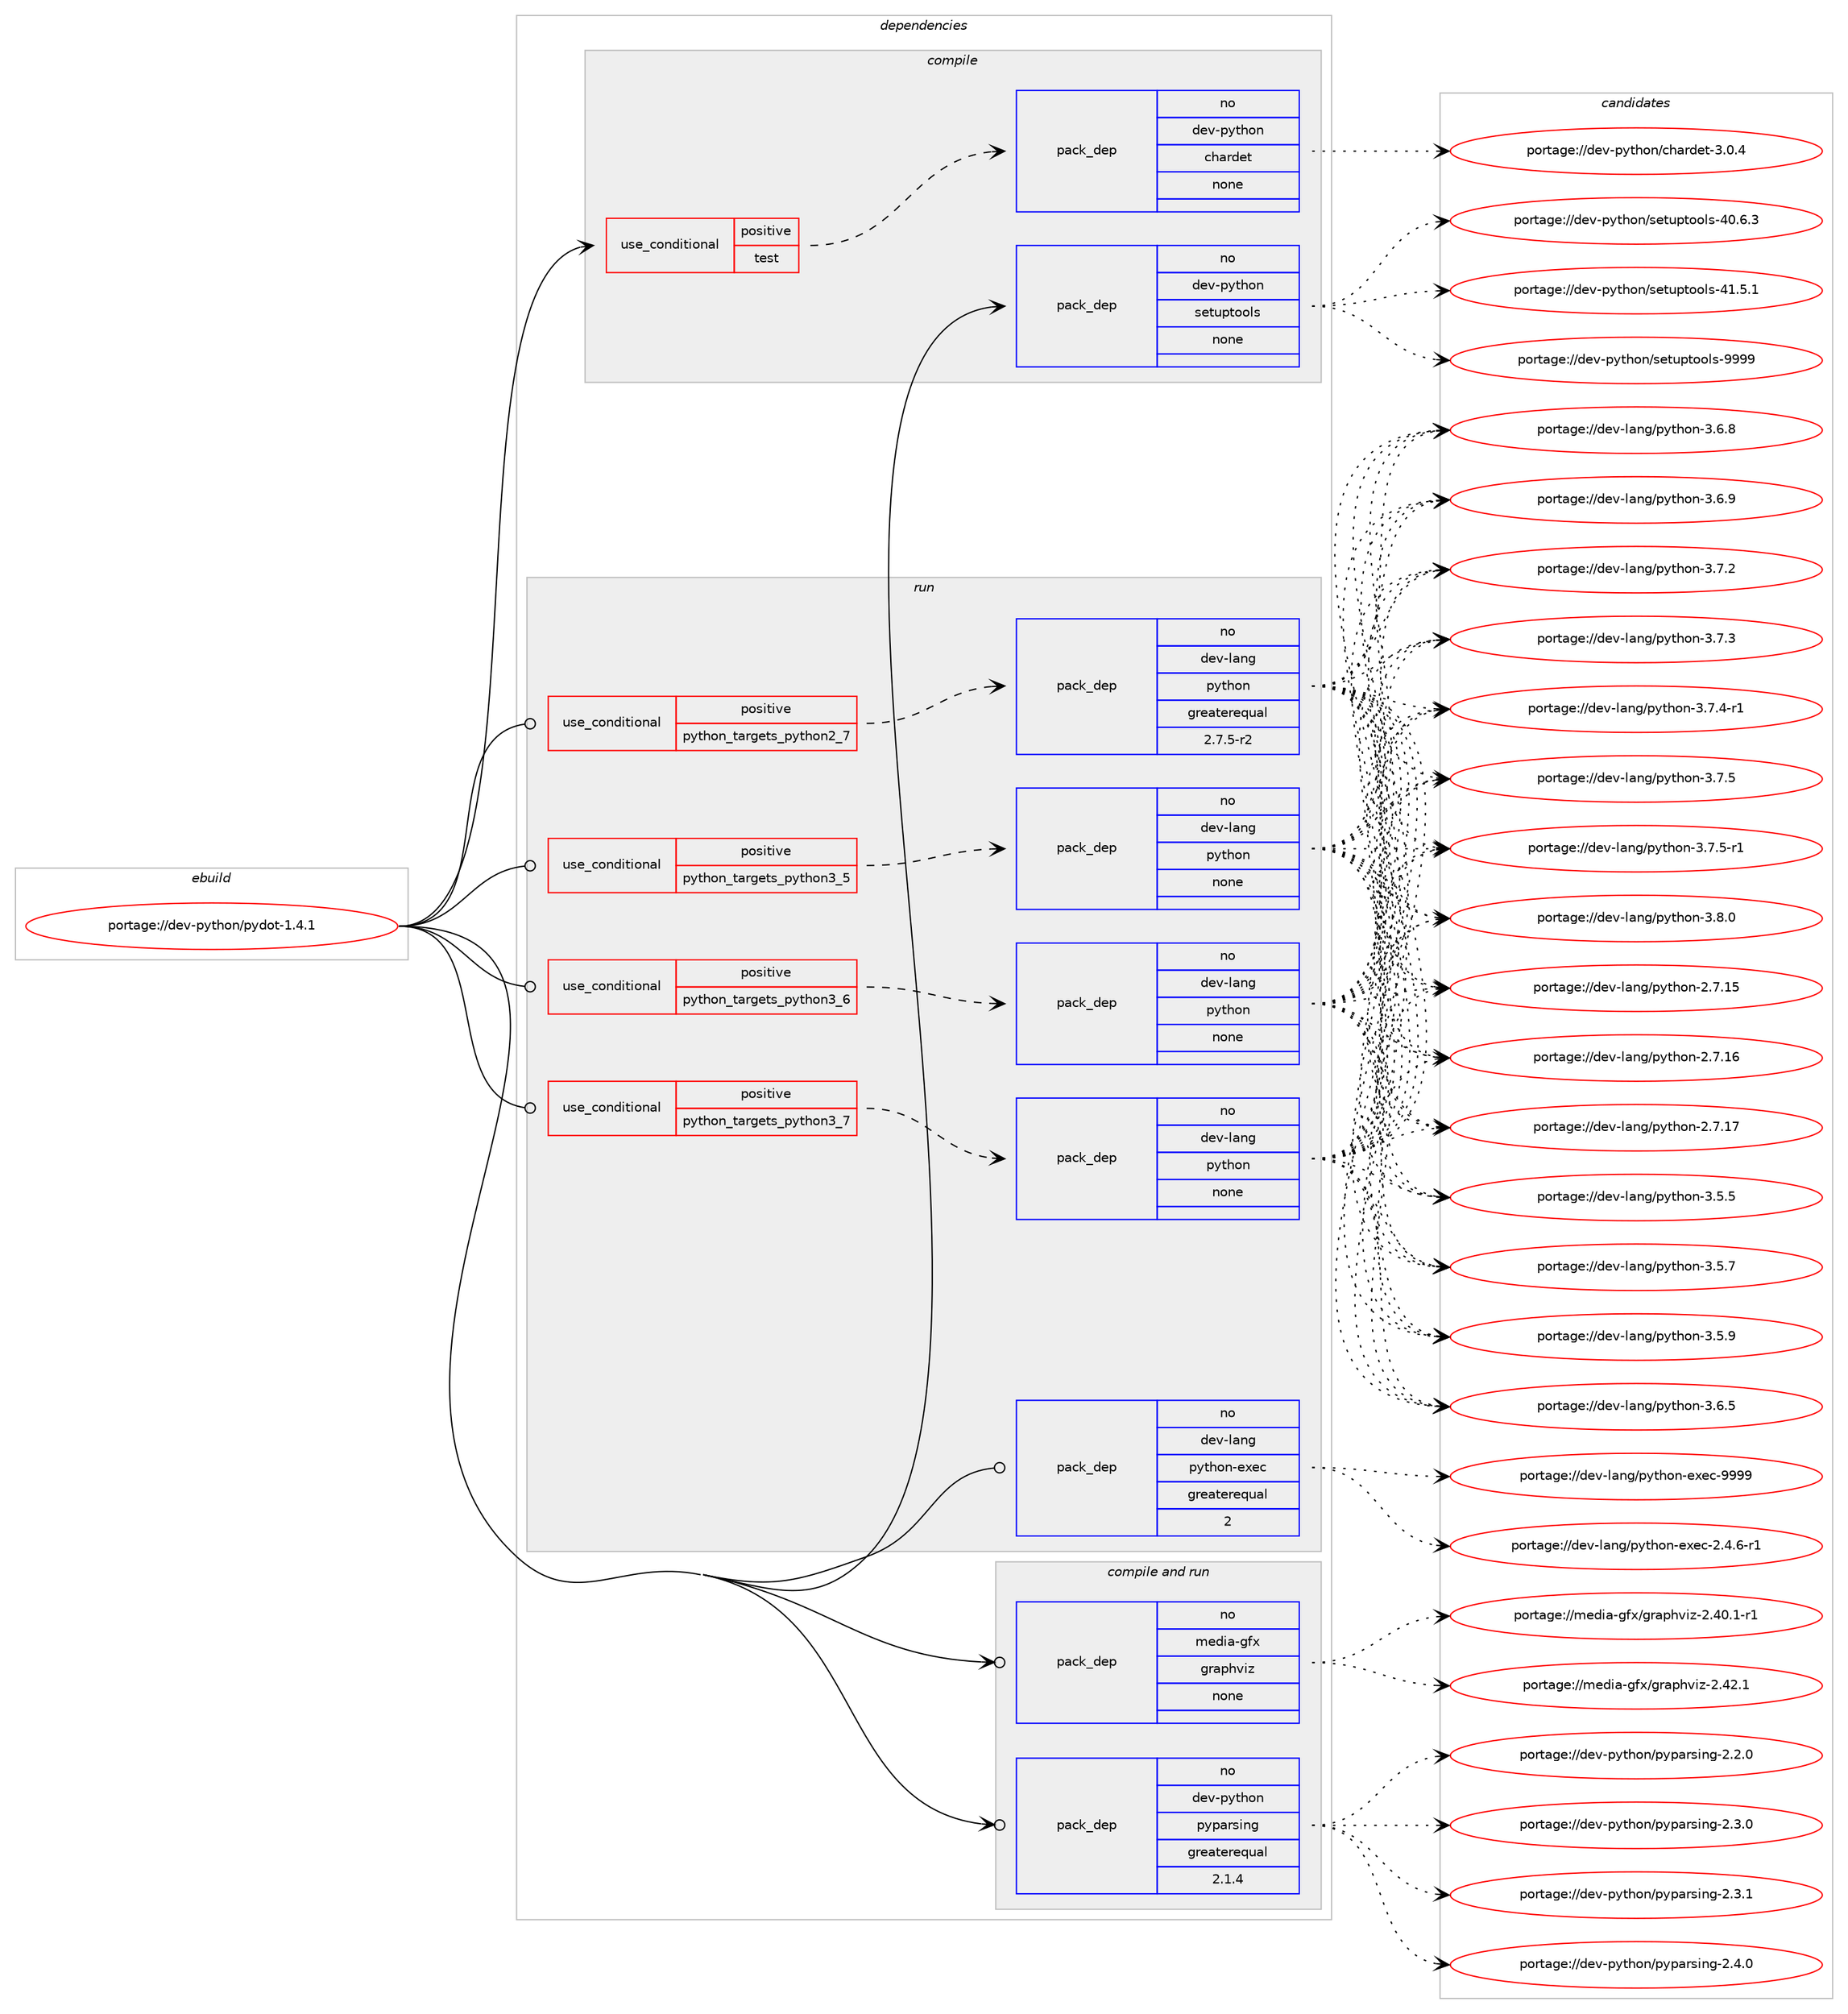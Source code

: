 digraph prolog {

# *************
# Graph options
# *************

newrank=true;
concentrate=true;
compound=true;
graph [rankdir=LR,fontname=Helvetica,fontsize=10,ranksep=1.5];#, ranksep=2.5, nodesep=0.2];
edge  [arrowhead=vee];
node  [fontname=Helvetica,fontsize=10];

# **********
# The ebuild
# **********

subgraph cluster_leftcol {
color=gray;
rank=same;
label=<<i>ebuild</i>>;
id [label="portage://dev-python/pydot-1.4.1", color=red, width=4, href="../dev-python/pydot-1.4.1.svg"];
}

# ****************
# The dependencies
# ****************

subgraph cluster_midcol {
color=gray;
label=<<i>dependencies</i>>;
subgraph cluster_compile {
fillcolor="#eeeeee";
style=filled;
label=<<i>compile</i>>;
subgraph cond34996 {
dependency160321 [label=<<TABLE BORDER="0" CELLBORDER="1" CELLSPACING="0" CELLPADDING="4"><TR><TD ROWSPAN="3" CELLPADDING="10">use_conditional</TD></TR><TR><TD>positive</TD></TR><TR><TD>test</TD></TR></TABLE>>, shape=none, color=red];
subgraph pack121960 {
dependency160322 [label=<<TABLE BORDER="0" CELLBORDER="1" CELLSPACING="0" CELLPADDING="4" WIDTH="220"><TR><TD ROWSPAN="6" CELLPADDING="30">pack_dep</TD></TR><TR><TD WIDTH="110">no</TD></TR><TR><TD>dev-python</TD></TR><TR><TD>chardet</TD></TR><TR><TD>none</TD></TR><TR><TD></TD></TR></TABLE>>, shape=none, color=blue];
}
dependency160321:e -> dependency160322:w [weight=20,style="dashed",arrowhead="vee"];
}
id:e -> dependency160321:w [weight=20,style="solid",arrowhead="vee"];
subgraph pack121961 {
dependency160323 [label=<<TABLE BORDER="0" CELLBORDER="1" CELLSPACING="0" CELLPADDING="4" WIDTH="220"><TR><TD ROWSPAN="6" CELLPADDING="30">pack_dep</TD></TR><TR><TD WIDTH="110">no</TD></TR><TR><TD>dev-python</TD></TR><TR><TD>setuptools</TD></TR><TR><TD>none</TD></TR><TR><TD></TD></TR></TABLE>>, shape=none, color=blue];
}
id:e -> dependency160323:w [weight=20,style="solid",arrowhead="vee"];
}
subgraph cluster_compileandrun {
fillcolor="#eeeeee";
style=filled;
label=<<i>compile and run</i>>;
subgraph pack121962 {
dependency160324 [label=<<TABLE BORDER="0" CELLBORDER="1" CELLSPACING="0" CELLPADDING="4" WIDTH="220"><TR><TD ROWSPAN="6" CELLPADDING="30">pack_dep</TD></TR><TR><TD WIDTH="110">no</TD></TR><TR><TD>dev-python</TD></TR><TR><TD>pyparsing</TD></TR><TR><TD>greaterequal</TD></TR><TR><TD>2.1.4</TD></TR></TABLE>>, shape=none, color=blue];
}
id:e -> dependency160324:w [weight=20,style="solid",arrowhead="odotvee"];
subgraph pack121963 {
dependency160325 [label=<<TABLE BORDER="0" CELLBORDER="1" CELLSPACING="0" CELLPADDING="4" WIDTH="220"><TR><TD ROWSPAN="6" CELLPADDING="30">pack_dep</TD></TR><TR><TD WIDTH="110">no</TD></TR><TR><TD>media-gfx</TD></TR><TR><TD>graphviz</TD></TR><TR><TD>none</TD></TR><TR><TD></TD></TR></TABLE>>, shape=none, color=blue];
}
id:e -> dependency160325:w [weight=20,style="solid",arrowhead="odotvee"];
}
subgraph cluster_run {
fillcolor="#eeeeee";
style=filled;
label=<<i>run</i>>;
subgraph cond34997 {
dependency160326 [label=<<TABLE BORDER="0" CELLBORDER="1" CELLSPACING="0" CELLPADDING="4"><TR><TD ROWSPAN="3" CELLPADDING="10">use_conditional</TD></TR><TR><TD>positive</TD></TR><TR><TD>python_targets_python2_7</TD></TR></TABLE>>, shape=none, color=red];
subgraph pack121964 {
dependency160327 [label=<<TABLE BORDER="0" CELLBORDER="1" CELLSPACING="0" CELLPADDING="4" WIDTH="220"><TR><TD ROWSPAN="6" CELLPADDING="30">pack_dep</TD></TR><TR><TD WIDTH="110">no</TD></TR><TR><TD>dev-lang</TD></TR><TR><TD>python</TD></TR><TR><TD>greaterequal</TD></TR><TR><TD>2.7.5-r2</TD></TR></TABLE>>, shape=none, color=blue];
}
dependency160326:e -> dependency160327:w [weight=20,style="dashed",arrowhead="vee"];
}
id:e -> dependency160326:w [weight=20,style="solid",arrowhead="odot"];
subgraph cond34998 {
dependency160328 [label=<<TABLE BORDER="0" CELLBORDER="1" CELLSPACING="0" CELLPADDING="4"><TR><TD ROWSPAN="3" CELLPADDING="10">use_conditional</TD></TR><TR><TD>positive</TD></TR><TR><TD>python_targets_python3_5</TD></TR></TABLE>>, shape=none, color=red];
subgraph pack121965 {
dependency160329 [label=<<TABLE BORDER="0" CELLBORDER="1" CELLSPACING="0" CELLPADDING="4" WIDTH="220"><TR><TD ROWSPAN="6" CELLPADDING="30">pack_dep</TD></TR><TR><TD WIDTH="110">no</TD></TR><TR><TD>dev-lang</TD></TR><TR><TD>python</TD></TR><TR><TD>none</TD></TR><TR><TD></TD></TR></TABLE>>, shape=none, color=blue];
}
dependency160328:e -> dependency160329:w [weight=20,style="dashed",arrowhead="vee"];
}
id:e -> dependency160328:w [weight=20,style="solid",arrowhead="odot"];
subgraph cond34999 {
dependency160330 [label=<<TABLE BORDER="0" CELLBORDER="1" CELLSPACING="0" CELLPADDING="4"><TR><TD ROWSPAN="3" CELLPADDING="10">use_conditional</TD></TR><TR><TD>positive</TD></TR><TR><TD>python_targets_python3_6</TD></TR></TABLE>>, shape=none, color=red];
subgraph pack121966 {
dependency160331 [label=<<TABLE BORDER="0" CELLBORDER="1" CELLSPACING="0" CELLPADDING="4" WIDTH="220"><TR><TD ROWSPAN="6" CELLPADDING="30">pack_dep</TD></TR><TR><TD WIDTH="110">no</TD></TR><TR><TD>dev-lang</TD></TR><TR><TD>python</TD></TR><TR><TD>none</TD></TR><TR><TD></TD></TR></TABLE>>, shape=none, color=blue];
}
dependency160330:e -> dependency160331:w [weight=20,style="dashed",arrowhead="vee"];
}
id:e -> dependency160330:w [weight=20,style="solid",arrowhead="odot"];
subgraph cond35000 {
dependency160332 [label=<<TABLE BORDER="0" CELLBORDER="1" CELLSPACING="0" CELLPADDING="4"><TR><TD ROWSPAN="3" CELLPADDING="10">use_conditional</TD></TR><TR><TD>positive</TD></TR><TR><TD>python_targets_python3_7</TD></TR></TABLE>>, shape=none, color=red];
subgraph pack121967 {
dependency160333 [label=<<TABLE BORDER="0" CELLBORDER="1" CELLSPACING="0" CELLPADDING="4" WIDTH="220"><TR><TD ROWSPAN="6" CELLPADDING="30">pack_dep</TD></TR><TR><TD WIDTH="110">no</TD></TR><TR><TD>dev-lang</TD></TR><TR><TD>python</TD></TR><TR><TD>none</TD></TR><TR><TD></TD></TR></TABLE>>, shape=none, color=blue];
}
dependency160332:e -> dependency160333:w [weight=20,style="dashed",arrowhead="vee"];
}
id:e -> dependency160332:w [weight=20,style="solid",arrowhead="odot"];
subgraph pack121968 {
dependency160334 [label=<<TABLE BORDER="0" CELLBORDER="1" CELLSPACING="0" CELLPADDING="4" WIDTH="220"><TR><TD ROWSPAN="6" CELLPADDING="30">pack_dep</TD></TR><TR><TD WIDTH="110">no</TD></TR><TR><TD>dev-lang</TD></TR><TR><TD>python-exec</TD></TR><TR><TD>greaterequal</TD></TR><TR><TD>2</TD></TR></TABLE>>, shape=none, color=blue];
}
id:e -> dependency160334:w [weight=20,style="solid",arrowhead="odot"];
}
}

# **************
# The candidates
# **************

subgraph cluster_choices {
rank=same;
color=gray;
label=<<i>candidates</i>>;

subgraph choice121960 {
color=black;
nodesep=1;
choiceportage10010111845112121116104111110479910497114100101116455146484652 [label="portage://dev-python/chardet-3.0.4", color=red, width=4,href="../dev-python/chardet-3.0.4.svg"];
dependency160322:e -> choiceportage10010111845112121116104111110479910497114100101116455146484652:w [style=dotted,weight="100"];
}
subgraph choice121961 {
color=black;
nodesep=1;
choiceportage100101118451121211161041111104711510111611711211611111110811545524846544651 [label="portage://dev-python/setuptools-40.6.3", color=red, width=4,href="../dev-python/setuptools-40.6.3.svg"];
choiceportage100101118451121211161041111104711510111611711211611111110811545524946534649 [label="portage://dev-python/setuptools-41.5.1", color=red, width=4,href="../dev-python/setuptools-41.5.1.svg"];
choiceportage10010111845112121116104111110471151011161171121161111111081154557575757 [label="portage://dev-python/setuptools-9999", color=red, width=4,href="../dev-python/setuptools-9999.svg"];
dependency160323:e -> choiceportage100101118451121211161041111104711510111611711211611111110811545524846544651:w [style=dotted,weight="100"];
dependency160323:e -> choiceportage100101118451121211161041111104711510111611711211611111110811545524946534649:w [style=dotted,weight="100"];
dependency160323:e -> choiceportage10010111845112121116104111110471151011161171121161111111081154557575757:w [style=dotted,weight="100"];
}
subgraph choice121962 {
color=black;
nodesep=1;
choiceportage100101118451121211161041111104711212111297114115105110103455046504648 [label="portage://dev-python/pyparsing-2.2.0", color=red, width=4,href="../dev-python/pyparsing-2.2.0.svg"];
choiceportage100101118451121211161041111104711212111297114115105110103455046514648 [label="portage://dev-python/pyparsing-2.3.0", color=red, width=4,href="../dev-python/pyparsing-2.3.0.svg"];
choiceportage100101118451121211161041111104711212111297114115105110103455046514649 [label="portage://dev-python/pyparsing-2.3.1", color=red, width=4,href="../dev-python/pyparsing-2.3.1.svg"];
choiceportage100101118451121211161041111104711212111297114115105110103455046524648 [label="portage://dev-python/pyparsing-2.4.0", color=red, width=4,href="../dev-python/pyparsing-2.4.0.svg"];
dependency160324:e -> choiceportage100101118451121211161041111104711212111297114115105110103455046504648:w [style=dotted,weight="100"];
dependency160324:e -> choiceportage100101118451121211161041111104711212111297114115105110103455046514648:w [style=dotted,weight="100"];
dependency160324:e -> choiceportage100101118451121211161041111104711212111297114115105110103455046514649:w [style=dotted,weight="100"];
dependency160324:e -> choiceportage100101118451121211161041111104711212111297114115105110103455046524648:w [style=dotted,weight="100"];
}
subgraph choice121963 {
color=black;
nodesep=1;
choiceportage10910110010597451031021204710311497112104118105122455046524846494511449 [label="portage://media-gfx/graphviz-2.40.1-r1", color=red, width=4,href="../media-gfx/graphviz-2.40.1-r1.svg"];
choiceportage1091011001059745103102120471031149711210411810512245504652504649 [label="portage://media-gfx/graphviz-2.42.1", color=red, width=4,href="../media-gfx/graphviz-2.42.1.svg"];
dependency160325:e -> choiceportage10910110010597451031021204710311497112104118105122455046524846494511449:w [style=dotted,weight="100"];
dependency160325:e -> choiceportage1091011001059745103102120471031149711210411810512245504652504649:w [style=dotted,weight="100"];
}
subgraph choice121964 {
color=black;
nodesep=1;
choiceportage10010111845108971101034711212111610411111045504655464953 [label="portage://dev-lang/python-2.7.15", color=red, width=4,href="../dev-lang/python-2.7.15.svg"];
choiceportage10010111845108971101034711212111610411111045504655464954 [label="portage://dev-lang/python-2.7.16", color=red, width=4,href="../dev-lang/python-2.7.16.svg"];
choiceportage10010111845108971101034711212111610411111045504655464955 [label="portage://dev-lang/python-2.7.17", color=red, width=4,href="../dev-lang/python-2.7.17.svg"];
choiceportage100101118451089711010347112121116104111110455146534653 [label="portage://dev-lang/python-3.5.5", color=red, width=4,href="../dev-lang/python-3.5.5.svg"];
choiceportage100101118451089711010347112121116104111110455146534655 [label="portage://dev-lang/python-3.5.7", color=red, width=4,href="../dev-lang/python-3.5.7.svg"];
choiceportage100101118451089711010347112121116104111110455146534657 [label="portage://dev-lang/python-3.5.9", color=red, width=4,href="../dev-lang/python-3.5.9.svg"];
choiceportage100101118451089711010347112121116104111110455146544653 [label="portage://dev-lang/python-3.6.5", color=red, width=4,href="../dev-lang/python-3.6.5.svg"];
choiceportage100101118451089711010347112121116104111110455146544656 [label="portage://dev-lang/python-3.6.8", color=red, width=4,href="../dev-lang/python-3.6.8.svg"];
choiceportage100101118451089711010347112121116104111110455146544657 [label="portage://dev-lang/python-3.6.9", color=red, width=4,href="../dev-lang/python-3.6.9.svg"];
choiceportage100101118451089711010347112121116104111110455146554650 [label="portage://dev-lang/python-3.7.2", color=red, width=4,href="../dev-lang/python-3.7.2.svg"];
choiceportage100101118451089711010347112121116104111110455146554651 [label="portage://dev-lang/python-3.7.3", color=red, width=4,href="../dev-lang/python-3.7.3.svg"];
choiceportage1001011184510897110103471121211161041111104551465546524511449 [label="portage://dev-lang/python-3.7.4-r1", color=red, width=4,href="../dev-lang/python-3.7.4-r1.svg"];
choiceportage100101118451089711010347112121116104111110455146554653 [label="portage://dev-lang/python-3.7.5", color=red, width=4,href="../dev-lang/python-3.7.5.svg"];
choiceportage1001011184510897110103471121211161041111104551465546534511449 [label="portage://dev-lang/python-3.7.5-r1", color=red, width=4,href="../dev-lang/python-3.7.5-r1.svg"];
choiceportage100101118451089711010347112121116104111110455146564648 [label="portage://dev-lang/python-3.8.0", color=red, width=4,href="../dev-lang/python-3.8.0.svg"];
dependency160327:e -> choiceportage10010111845108971101034711212111610411111045504655464953:w [style=dotted,weight="100"];
dependency160327:e -> choiceportage10010111845108971101034711212111610411111045504655464954:w [style=dotted,weight="100"];
dependency160327:e -> choiceportage10010111845108971101034711212111610411111045504655464955:w [style=dotted,weight="100"];
dependency160327:e -> choiceportage100101118451089711010347112121116104111110455146534653:w [style=dotted,weight="100"];
dependency160327:e -> choiceportage100101118451089711010347112121116104111110455146534655:w [style=dotted,weight="100"];
dependency160327:e -> choiceportage100101118451089711010347112121116104111110455146534657:w [style=dotted,weight="100"];
dependency160327:e -> choiceportage100101118451089711010347112121116104111110455146544653:w [style=dotted,weight="100"];
dependency160327:e -> choiceportage100101118451089711010347112121116104111110455146544656:w [style=dotted,weight="100"];
dependency160327:e -> choiceportage100101118451089711010347112121116104111110455146544657:w [style=dotted,weight="100"];
dependency160327:e -> choiceportage100101118451089711010347112121116104111110455146554650:w [style=dotted,weight="100"];
dependency160327:e -> choiceportage100101118451089711010347112121116104111110455146554651:w [style=dotted,weight="100"];
dependency160327:e -> choiceportage1001011184510897110103471121211161041111104551465546524511449:w [style=dotted,weight="100"];
dependency160327:e -> choiceportage100101118451089711010347112121116104111110455146554653:w [style=dotted,weight="100"];
dependency160327:e -> choiceportage1001011184510897110103471121211161041111104551465546534511449:w [style=dotted,weight="100"];
dependency160327:e -> choiceportage100101118451089711010347112121116104111110455146564648:w [style=dotted,weight="100"];
}
subgraph choice121965 {
color=black;
nodesep=1;
choiceportage10010111845108971101034711212111610411111045504655464953 [label="portage://dev-lang/python-2.7.15", color=red, width=4,href="../dev-lang/python-2.7.15.svg"];
choiceportage10010111845108971101034711212111610411111045504655464954 [label="portage://dev-lang/python-2.7.16", color=red, width=4,href="../dev-lang/python-2.7.16.svg"];
choiceportage10010111845108971101034711212111610411111045504655464955 [label="portage://dev-lang/python-2.7.17", color=red, width=4,href="../dev-lang/python-2.7.17.svg"];
choiceportage100101118451089711010347112121116104111110455146534653 [label="portage://dev-lang/python-3.5.5", color=red, width=4,href="../dev-lang/python-3.5.5.svg"];
choiceportage100101118451089711010347112121116104111110455146534655 [label="portage://dev-lang/python-3.5.7", color=red, width=4,href="../dev-lang/python-3.5.7.svg"];
choiceportage100101118451089711010347112121116104111110455146534657 [label="portage://dev-lang/python-3.5.9", color=red, width=4,href="../dev-lang/python-3.5.9.svg"];
choiceportage100101118451089711010347112121116104111110455146544653 [label="portage://dev-lang/python-3.6.5", color=red, width=4,href="../dev-lang/python-3.6.5.svg"];
choiceportage100101118451089711010347112121116104111110455146544656 [label="portage://dev-lang/python-3.6.8", color=red, width=4,href="../dev-lang/python-3.6.8.svg"];
choiceportage100101118451089711010347112121116104111110455146544657 [label="portage://dev-lang/python-3.6.9", color=red, width=4,href="../dev-lang/python-3.6.9.svg"];
choiceportage100101118451089711010347112121116104111110455146554650 [label="portage://dev-lang/python-3.7.2", color=red, width=4,href="../dev-lang/python-3.7.2.svg"];
choiceportage100101118451089711010347112121116104111110455146554651 [label="portage://dev-lang/python-3.7.3", color=red, width=4,href="../dev-lang/python-3.7.3.svg"];
choiceportage1001011184510897110103471121211161041111104551465546524511449 [label="portage://dev-lang/python-3.7.4-r1", color=red, width=4,href="../dev-lang/python-3.7.4-r1.svg"];
choiceportage100101118451089711010347112121116104111110455146554653 [label="portage://dev-lang/python-3.7.5", color=red, width=4,href="../dev-lang/python-3.7.5.svg"];
choiceportage1001011184510897110103471121211161041111104551465546534511449 [label="portage://dev-lang/python-3.7.5-r1", color=red, width=4,href="../dev-lang/python-3.7.5-r1.svg"];
choiceportage100101118451089711010347112121116104111110455146564648 [label="portage://dev-lang/python-3.8.0", color=red, width=4,href="../dev-lang/python-3.8.0.svg"];
dependency160329:e -> choiceportage10010111845108971101034711212111610411111045504655464953:w [style=dotted,weight="100"];
dependency160329:e -> choiceportage10010111845108971101034711212111610411111045504655464954:w [style=dotted,weight="100"];
dependency160329:e -> choiceportage10010111845108971101034711212111610411111045504655464955:w [style=dotted,weight="100"];
dependency160329:e -> choiceportage100101118451089711010347112121116104111110455146534653:w [style=dotted,weight="100"];
dependency160329:e -> choiceportage100101118451089711010347112121116104111110455146534655:w [style=dotted,weight="100"];
dependency160329:e -> choiceportage100101118451089711010347112121116104111110455146534657:w [style=dotted,weight="100"];
dependency160329:e -> choiceportage100101118451089711010347112121116104111110455146544653:w [style=dotted,weight="100"];
dependency160329:e -> choiceportage100101118451089711010347112121116104111110455146544656:w [style=dotted,weight="100"];
dependency160329:e -> choiceportage100101118451089711010347112121116104111110455146544657:w [style=dotted,weight="100"];
dependency160329:e -> choiceportage100101118451089711010347112121116104111110455146554650:w [style=dotted,weight="100"];
dependency160329:e -> choiceportage100101118451089711010347112121116104111110455146554651:w [style=dotted,weight="100"];
dependency160329:e -> choiceportage1001011184510897110103471121211161041111104551465546524511449:w [style=dotted,weight="100"];
dependency160329:e -> choiceportage100101118451089711010347112121116104111110455146554653:w [style=dotted,weight="100"];
dependency160329:e -> choiceportage1001011184510897110103471121211161041111104551465546534511449:w [style=dotted,weight="100"];
dependency160329:e -> choiceportage100101118451089711010347112121116104111110455146564648:w [style=dotted,weight="100"];
}
subgraph choice121966 {
color=black;
nodesep=1;
choiceportage10010111845108971101034711212111610411111045504655464953 [label="portage://dev-lang/python-2.7.15", color=red, width=4,href="../dev-lang/python-2.7.15.svg"];
choiceportage10010111845108971101034711212111610411111045504655464954 [label="portage://dev-lang/python-2.7.16", color=red, width=4,href="../dev-lang/python-2.7.16.svg"];
choiceportage10010111845108971101034711212111610411111045504655464955 [label="portage://dev-lang/python-2.7.17", color=red, width=4,href="../dev-lang/python-2.7.17.svg"];
choiceportage100101118451089711010347112121116104111110455146534653 [label="portage://dev-lang/python-3.5.5", color=red, width=4,href="../dev-lang/python-3.5.5.svg"];
choiceportage100101118451089711010347112121116104111110455146534655 [label="portage://dev-lang/python-3.5.7", color=red, width=4,href="../dev-lang/python-3.5.7.svg"];
choiceportage100101118451089711010347112121116104111110455146534657 [label="portage://dev-lang/python-3.5.9", color=red, width=4,href="../dev-lang/python-3.5.9.svg"];
choiceportage100101118451089711010347112121116104111110455146544653 [label="portage://dev-lang/python-3.6.5", color=red, width=4,href="../dev-lang/python-3.6.5.svg"];
choiceportage100101118451089711010347112121116104111110455146544656 [label="portage://dev-lang/python-3.6.8", color=red, width=4,href="../dev-lang/python-3.6.8.svg"];
choiceportage100101118451089711010347112121116104111110455146544657 [label="portage://dev-lang/python-3.6.9", color=red, width=4,href="../dev-lang/python-3.6.9.svg"];
choiceportage100101118451089711010347112121116104111110455146554650 [label="portage://dev-lang/python-3.7.2", color=red, width=4,href="../dev-lang/python-3.7.2.svg"];
choiceportage100101118451089711010347112121116104111110455146554651 [label="portage://dev-lang/python-3.7.3", color=red, width=4,href="../dev-lang/python-3.7.3.svg"];
choiceportage1001011184510897110103471121211161041111104551465546524511449 [label="portage://dev-lang/python-3.7.4-r1", color=red, width=4,href="../dev-lang/python-3.7.4-r1.svg"];
choiceportage100101118451089711010347112121116104111110455146554653 [label="portage://dev-lang/python-3.7.5", color=red, width=4,href="../dev-lang/python-3.7.5.svg"];
choiceportage1001011184510897110103471121211161041111104551465546534511449 [label="portage://dev-lang/python-3.7.5-r1", color=red, width=4,href="../dev-lang/python-3.7.5-r1.svg"];
choiceportage100101118451089711010347112121116104111110455146564648 [label="portage://dev-lang/python-3.8.0", color=red, width=4,href="../dev-lang/python-3.8.0.svg"];
dependency160331:e -> choiceportage10010111845108971101034711212111610411111045504655464953:w [style=dotted,weight="100"];
dependency160331:e -> choiceportage10010111845108971101034711212111610411111045504655464954:w [style=dotted,weight="100"];
dependency160331:e -> choiceportage10010111845108971101034711212111610411111045504655464955:w [style=dotted,weight="100"];
dependency160331:e -> choiceportage100101118451089711010347112121116104111110455146534653:w [style=dotted,weight="100"];
dependency160331:e -> choiceportage100101118451089711010347112121116104111110455146534655:w [style=dotted,weight="100"];
dependency160331:e -> choiceportage100101118451089711010347112121116104111110455146534657:w [style=dotted,weight="100"];
dependency160331:e -> choiceportage100101118451089711010347112121116104111110455146544653:w [style=dotted,weight="100"];
dependency160331:e -> choiceportage100101118451089711010347112121116104111110455146544656:w [style=dotted,weight="100"];
dependency160331:e -> choiceportage100101118451089711010347112121116104111110455146544657:w [style=dotted,weight="100"];
dependency160331:e -> choiceportage100101118451089711010347112121116104111110455146554650:w [style=dotted,weight="100"];
dependency160331:e -> choiceportage100101118451089711010347112121116104111110455146554651:w [style=dotted,weight="100"];
dependency160331:e -> choiceportage1001011184510897110103471121211161041111104551465546524511449:w [style=dotted,weight="100"];
dependency160331:e -> choiceportage100101118451089711010347112121116104111110455146554653:w [style=dotted,weight="100"];
dependency160331:e -> choiceportage1001011184510897110103471121211161041111104551465546534511449:w [style=dotted,weight="100"];
dependency160331:e -> choiceportage100101118451089711010347112121116104111110455146564648:w [style=dotted,weight="100"];
}
subgraph choice121967 {
color=black;
nodesep=1;
choiceportage10010111845108971101034711212111610411111045504655464953 [label="portage://dev-lang/python-2.7.15", color=red, width=4,href="../dev-lang/python-2.7.15.svg"];
choiceportage10010111845108971101034711212111610411111045504655464954 [label="portage://dev-lang/python-2.7.16", color=red, width=4,href="../dev-lang/python-2.7.16.svg"];
choiceportage10010111845108971101034711212111610411111045504655464955 [label="portage://dev-lang/python-2.7.17", color=red, width=4,href="../dev-lang/python-2.7.17.svg"];
choiceportage100101118451089711010347112121116104111110455146534653 [label="portage://dev-lang/python-3.5.5", color=red, width=4,href="../dev-lang/python-3.5.5.svg"];
choiceportage100101118451089711010347112121116104111110455146534655 [label="portage://dev-lang/python-3.5.7", color=red, width=4,href="../dev-lang/python-3.5.7.svg"];
choiceportage100101118451089711010347112121116104111110455146534657 [label="portage://dev-lang/python-3.5.9", color=red, width=4,href="../dev-lang/python-3.5.9.svg"];
choiceportage100101118451089711010347112121116104111110455146544653 [label="portage://dev-lang/python-3.6.5", color=red, width=4,href="../dev-lang/python-3.6.5.svg"];
choiceportage100101118451089711010347112121116104111110455146544656 [label="portage://dev-lang/python-3.6.8", color=red, width=4,href="../dev-lang/python-3.6.8.svg"];
choiceportage100101118451089711010347112121116104111110455146544657 [label="portage://dev-lang/python-3.6.9", color=red, width=4,href="../dev-lang/python-3.6.9.svg"];
choiceportage100101118451089711010347112121116104111110455146554650 [label="portage://dev-lang/python-3.7.2", color=red, width=4,href="../dev-lang/python-3.7.2.svg"];
choiceportage100101118451089711010347112121116104111110455146554651 [label="portage://dev-lang/python-3.7.3", color=red, width=4,href="../dev-lang/python-3.7.3.svg"];
choiceportage1001011184510897110103471121211161041111104551465546524511449 [label="portage://dev-lang/python-3.7.4-r1", color=red, width=4,href="../dev-lang/python-3.7.4-r1.svg"];
choiceportage100101118451089711010347112121116104111110455146554653 [label="portage://dev-lang/python-3.7.5", color=red, width=4,href="../dev-lang/python-3.7.5.svg"];
choiceportage1001011184510897110103471121211161041111104551465546534511449 [label="portage://dev-lang/python-3.7.5-r1", color=red, width=4,href="../dev-lang/python-3.7.5-r1.svg"];
choiceportage100101118451089711010347112121116104111110455146564648 [label="portage://dev-lang/python-3.8.0", color=red, width=4,href="../dev-lang/python-3.8.0.svg"];
dependency160333:e -> choiceportage10010111845108971101034711212111610411111045504655464953:w [style=dotted,weight="100"];
dependency160333:e -> choiceportage10010111845108971101034711212111610411111045504655464954:w [style=dotted,weight="100"];
dependency160333:e -> choiceportage10010111845108971101034711212111610411111045504655464955:w [style=dotted,weight="100"];
dependency160333:e -> choiceportage100101118451089711010347112121116104111110455146534653:w [style=dotted,weight="100"];
dependency160333:e -> choiceportage100101118451089711010347112121116104111110455146534655:w [style=dotted,weight="100"];
dependency160333:e -> choiceportage100101118451089711010347112121116104111110455146534657:w [style=dotted,weight="100"];
dependency160333:e -> choiceportage100101118451089711010347112121116104111110455146544653:w [style=dotted,weight="100"];
dependency160333:e -> choiceportage100101118451089711010347112121116104111110455146544656:w [style=dotted,weight="100"];
dependency160333:e -> choiceportage100101118451089711010347112121116104111110455146544657:w [style=dotted,weight="100"];
dependency160333:e -> choiceportage100101118451089711010347112121116104111110455146554650:w [style=dotted,weight="100"];
dependency160333:e -> choiceportage100101118451089711010347112121116104111110455146554651:w [style=dotted,weight="100"];
dependency160333:e -> choiceportage1001011184510897110103471121211161041111104551465546524511449:w [style=dotted,weight="100"];
dependency160333:e -> choiceportage100101118451089711010347112121116104111110455146554653:w [style=dotted,weight="100"];
dependency160333:e -> choiceportage1001011184510897110103471121211161041111104551465546534511449:w [style=dotted,weight="100"];
dependency160333:e -> choiceportage100101118451089711010347112121116104111110455146564648:w [style=dotted,weight="100"];
}
subgraph choice121968 {
color=black;
nodesep=1;
choiceportage10010111845108971101034711212111610411111045101120101994550465246544511449 [label="portage://dev-lang/python-exec-2.4.6-r1", color=red, width=4,href="../dev-lang/python-exec-2.4.6-r1.svg"];
choiceportage10010111845108971101034711212111610411111045101120101994557575757 [label="portage://dev-lang/python-exec-9999", color=red, width=4,href="../dev-lang/python-exec-9999.svg"];
dependency160334:e -> choiceportage10010111845108971101034711212111610411111045101120101994550465246544511449:w [style=dotted,weight="100"];
dependency160334:e -> choiceportage10010111845108971101034711212111610411111045101120101994557575757:w [style=dotted,weight="100"];
}
}

}
